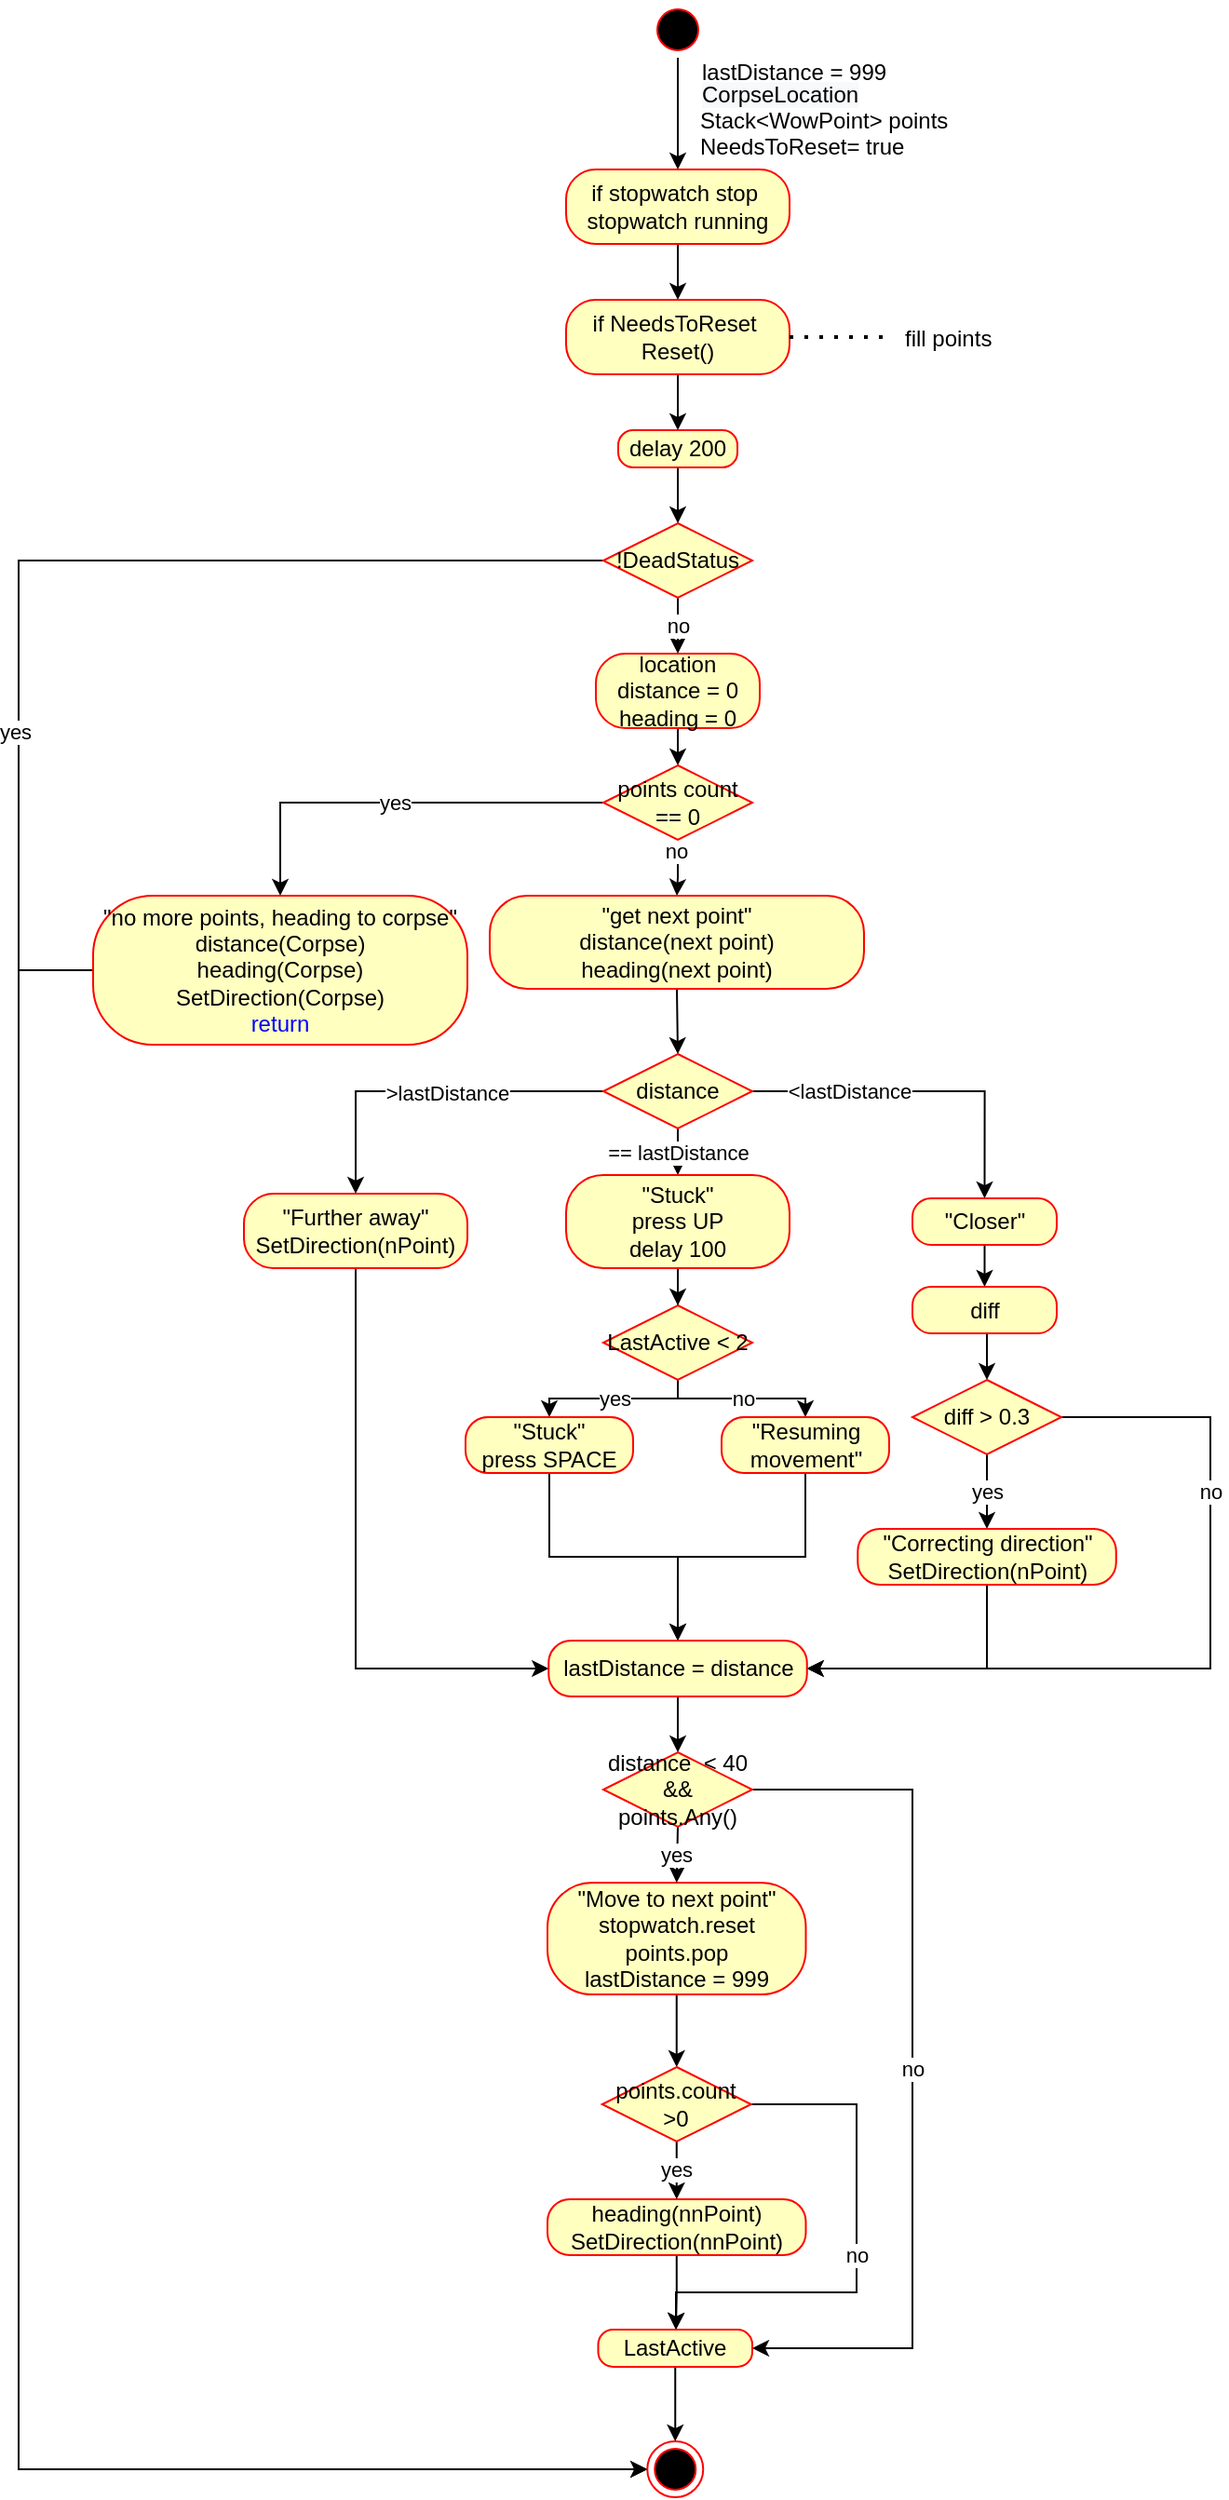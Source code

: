 <mxfile version="20.0.4" type="github">
  <diagram id="ESeWQcEwTvRX7gBMLoD0" name="Page-1">
    <mxGraphModel dx="1422" dy="762" grid="1" gridSize="10" guides="1" tooltips="1" connect="1" arrows="1" fold="1" page="1" pageScale="1" pageWidth="827" pageHeight="1169" math="0" shadow="0">
      <root>
        <mxCell id="0" />
        <mxCell id="1" parent="0" />
        <mxCell id="2fLFqzH-GrjsBNPmDIY3-5" style="edgeStyle=orthogonalEdgeStyle;rounded=0;orthogonalLoop=1;jettySize=auto;html=1;entryX=0.5;entryY=0;entryDx=0;entryDy=0;" edge="1" parent="1" source="2fLFqzH-GrjsBNPmDIY3-1" target="2fLFqzH-GrjsBNPmDIY3-3">
          <mxGeometry relative="1" as="geometry" />
        </mxCell>
        <mxCell id="2fLFqzH-GrjsBNPmDIY3-1" value="" style="ellipse;html=1;shape=startState;fillColor=#000000;strokeColor=#ff0000;" vertex="1" parent="1">
          <mxGeometry x="399" y="20" width="30" height="30" as="geometry" />
        </mxCell>
        <mxCell id="2fLFqzH-GrjsBNPmDIY3-7" style="edgeStyle=orthogonalEdgeStyle;rounded=0;orthogonalLoop=1;jettySize=auto;html=1;entryX=0.5;entryY=0;entryDx=0;entryDy=0;" edge="1" parent="1" source="2fLFqzH-GrjsBNPmDIY3-3" target="2fLFqzH-GrjsBNPmDIY3-6">
          <mxGeometry relative="1" as="geometry" />
        </mxCell>
        <mxCell id="2fLFqzH-GrjsBNPmDIY3-3" value="if stopwatch stop&amp;nbsp;&lt;br&gt;stopwatch running" style="rounded=1;whiteSpace=wrap;html=1;arcSize=40;fontColor=#000000;fillColor=#ffffc0;strokeColor=#ff0000;" vertex="1" parent="1">
          <mxGeometry x="354" y="110" width="120" height="40" as="geometry" />
        </mxCell>
        <mxCell id="2fLFqzH-GrjsBNPmDIY3-14" style="edgeStyle=orthogonalEdgeStyle;rounded=0;orthogonalLoop=1;jettySize=auto;html=1;entryX=0.5;entryY=0;entryDx=0;entryDy=0;" edge="1" parent="1" source="2fLFqzH-GrjsBNPmDIY3-6" target="2fLFqzH-GrjsBNPmDIY3-9">
          <mxGeometry relative="1" as="geometry" />
        </mxCell>
        <mxCell id="2fLFqzH-GrjsBNPmDIY3-6" value="if NeedsToReset&amp;nbsp;&lt;br&gt;Reset()" style="rounded=1;whiteSpace=wrap;html=1;arcSize=40;fontColor=#000000;fillColor=#ffffc0;strokeColor=#ff0000;" vertex="1" parent="1">
          <mxGeometry x="354" y="180" width="120" height="40" as="geometry" />
        </mxCell>
        <mxCell id="2fLFqzH-GrjsBNPmDIY3-8" value="NeedsToReset= true" style="text;strokeColor=none;fillColor=none;align=left;verticalAlign=top;spacingLeft=4;spacingRight=4;overflow=hidden;rotatable=0;points=[[0,0.5],[1,0.5]];portConstraint=eastwest;" vertex="1" parent="1">
          <mxGeometry x="420" y="84" width="130" height="26" as="geometry" />
        </mxCell>
        <mxCell id="2fLFqzH-GrjsBNPmDIY3-19" style="edgeStyle=orthogonalEdgeStyle;rounded=0;orthogonalLoop=1;jettySize=auto;html=1;exitX=0.5;exitY=1;exitDx=0;exitDy=0;entryX=0.5;entryY=0;entryDx=0;entryDy=0;" edge="1" parent="1" source="2fLFqzH-GrjsBNPmDIY3-9" target="2fLFqzH-GrjsBNPmDIY3-16">
          <mxGeometry relative="1" as="geometry" />
        </mxCell>
        <mxCell id="2fLFqzH-GrjsBNPmDIY3-9" value="delay 200" style="rounded=1;whiteSpace=wrap;html=1;arcSize=40;fontColor=#000000;fillColor=#ffffc0;strokeColor=#ff0000;" vertex="1" parent="1">
          <mxGeometry x="382" y="250" width="64" height="20" as="geometry" />
        </mxCell>
        <mxCell id="2fLFqzH-GrjsBNPmDIY3-11" value="Stack&lt;WowPoint&gt; points" style="text;strokeColor=none;fillColor=none;align=left;verticalAlign=top;spacingLeft=4;spacingRight=4;overflow=hidden;rotatable=0;points=[[0,0.5],[1,0.5]];portConstraint=eastwest;" vertex="1" parent="1">
          <mxGeometry x="420" y="70" width="150" height="26" as="geometry" />
        </mxCell>
        <mxCell id="2fLFqzH-GrjsBNPmDIY3-12" value="" style="endArrow=none;dashed=1;html=1;dashPattern=1 3;strokeWidth=2;rounded=0;exitX=1;exitY=0.5;exitDx=0;exitDy=0;" edge="1" parent="1" source="2fLFqzH-GrjsBNPmDIY3-6">
          <mxGeometry width="50" height="50" relative="1" as="geometry">
            <mxPoint x="560" y="240" as="sourcePoint" />
            <mxPoint x="530" y="200" as="targetPoint" />
          </mxGeometry>
        </mxCell>
        <mxCell id="2fLFqzH-GrjsBNPmDIY3-13" value="fill points" style="text;strokeColor=none;fillColor=none;align=left;verticalAlign=top;spacingLeft=4;spacingRight=4;overflow=hidden;rotatable=0;points=[[0,0.5],[1,0.5]];portConstraint=eastwest;" vertex="1" parent="1">
          <mxGeometry x="530" y="187" width="150" height="26" as="geometry" />
        </mxCell>
        <mxCell id="2fLFqzH-GrjsBNPmDIY3-21" style="edgeStyle=orthogonalEdgeStyle;rounded=0;orthogonalLoop=1;jettySize=auto;html=1;entryX=0;entryY=0.5;entryDx=0;entryDy=0;" edge="1" parent="1" source="2fLFqzH-GrjsBNPmDIY3-16" target="2fLFqzH-GrjsBNPmDIY3-20">
          <mxGeometry relative="1" as="geometry">
            <Array as="points">
              <mxPoint x="60" y="320" />
              <mxPoint x="60" y="1345" />
            </Array>
          </mxGeometry>
        </mxCell>
        <mxCell id="2fLFqzH-GrjsBNPmDIY3-22" value="yes" style="edgeLabel;html=1;align=center;verticalAlign=middle;resizable=0;points=[];" vertex="1" connectable="0" parent="2fLFqzH-GrjsBNPmDIY3-21">
          <mxGeometry x="-0.516" y="-2" relative="1" as="geometry">
            <mxPoint as="offset" />
          </mxGeometry>
        </mxCell>
        <mxCell id="2fLFqzH-GrjsBNPmDIY3-24" value="no" style="edgeStyle=orthogonalEdgeStyle;rounded=0;orthogonalLoop=1;jettySize=auto;html=1;entryX=0.5;entryY=0;entryDx=0;entryDy=0;" edge="1" parent="1" source="2fLFqzH-GrjsBNPmDIY3-16" target="2fLFqzH-GrjsBNPmDIY3-23">
          <mxGeometry relative="1" as="geometry" />
        </mxCell>
        <mxCell id="2fLFqzH-GrjsBNPmDIY3-16" value="!DeadStatus" style="rhombus;whiteSpace=wrap;html=1;fillColor=#ffffc0;strokeColor=#ff0000;" vertex="1" parent="1">
          <mxGeometry x="374" y="300" width="80" height="40" as="geometry" />
        </mxCell>
        <mxCell id="2fLFqzH-GrjsBNPmDIY3-20" value="" style="ellipse;html=1;shape=endState;fillColor=#000000;strokeColor=#ff0000;" vertex="1" parent="1">
          <mxGeometry x="397.63" y="1330" width="30" height="30" as="geometry" />
        </mxCell>
        <mxCell id="2fLFqzH-GrjsBNPmDIY3-29" style="edgeStyle=orthogonalEdgeStyle;rounded=0;orthogonalLoop=1;jettySize=auto;html=1;exitX=0.5;exitY=1;exitDx=0;exitDy=0;entryX=0.5;entryY=0;entryDx=0;entryDy=0;" edge="1" parent="1" source="2fLFqzH-GrjsBNPmDIY3-23" target="2fLFqzH-GrjsBNPmDIY3-26">
          <mxGeometry relative="1" as="geometry" />
        </mxCell>
        <mxCell id="2fLFqzH-GrjsBNPmDIY3-23" value="location&lt;br&gt;distance = 0&lt;br&gt;heading = 0" style="rounded=1;whiteSpace=wrap;html=1;arcSize=40;fontColor=#000000;fillColor=#ffffc0;strokeColor=#ff0000;" vertex="1" parent="1">
          <mxGeometry x="370" y="370" width="88" height="40" as="geometry" />
        </mxCell>
        <mxCell id="2fLFqzH-GrjsBNPmDIY3-30" value="yes" style="edgeStyle=orthogonalEdgeStyle;rounded=0;orthogonalLoop=1;jettySize=auto;html=1;entryX=0.5;entryY=0;entryDx=0;entryDy=0;" edge="1" parent="1" source="2fLFqzH-GrjsBNPmDIY3-26" target="2fLFqzH-GrjsBNPmDIY3-27">
          <mxGeometry relative="1" as="geometry" />
        </mxCell>
        <mxCell id="2fLFqzH-GrjsBNPmDIY3-32" style="edgeStyle=orthogonalEdgeStyle;rounded=0;orthogonalLoop=1;jettySize=auto;html=1;" edge="1" parent="1" source="2fLFqzH-GrjsBNPmDIY3-26" target="2fLFqzH-GrjsBNPmDIY3-31">
          <mxGeometry relative="1" as="geometry" />
        </mxCell>
        <mxCell id="2fLFqzH-GrjsBNPmDIY3-33" value="no" style="edgeLabel;html=1;align=center;verticalAlign=middle;resizable=0;points=[];" vertex="1" connectable="0" parent="2fLFqzH-GrjsBNPmDIY3-32">
          <mxGeometry x="-0.645" y="-1" relative="1" as="geometry">
            <mxPoint as="offset" />
          </mxGeometry>
        </mxCell>
        <mxCell id="2fLFqzH-GrjsBNPmDIY3-26" value="points count&lt;br&gt;== 0" style="rhombus;whiteSpace=wrap;html=1;fillColor=#ffffc0;strokeColor=#ff0000;" vertex="1" parent="1">
          <mxGeometry x="374" y="430" width="80" height="40" as="geometry" />
        </mxCell>
        <mxCell id="2fLFqzH-GrjsBNPmDIY3-37" style="edgeStyle=orthogonalEdgeStyle;rounded=0;orthogonalLoop=1;jettySize=auto;html=1;entryX=0.5;entryY=0;entryDx=0;entryDy=0;exitX=0.5;exitY=1;exitDx=0;exitDy=0;" edge="1" parent="1" source="2fLFqzH-GrjsBNPmDIY3-31" target="2fLFqzH-GrjsBNPmDIY3-36">
          <mxGeometry relative="1" as="geometry" />
        </mxCell>
        <mxCell id="2fLFqzH-GrjsBNPmDIY3-38" style="edgeStyle=orthogonalEdgeStyle;rounded=0;orthogonalLoop=1;jettySize=auto;html=1;fontColor=#0000FF;" edge="1" parent="1" source="2fLFqzH-GrjsBNPmDIY3-27" target="2fLFqzH-GrjsBNPmDIY3-20">
          <mxGeometry relative="1" as="geometry">
            <mxPoint x="160" y="620" as="targetPoint" />
            <Array as="points">
              <mxPoint x="60" y="540" />
              <mxPoint x="60" y="1345" />
            </Array>
          </mxGeometry>
        </mxCell>
        <mxCell id="2fLFqzH-GrjsBNPmDIY3-27" value="&quot;no more points, heading to corpse&quot;&lt;br&gt;distance(Corpse)&lt;br&gt;heading(Corpse)&lt;br&gt;SetDirection(Corpse)&lt;br&gt;&lt;font color=&quot;#0000ff&quot;&gt;return&lt;/font&gt;" style="rounded=1;whiteSpace=wrap;html=1;arcSize=40;fontColor=#000000;fillColor=#ffffc0;strokeColor=#ff0000;" vertex="1" parent="1">
          <mxGeometry x="100" y="500" width="201" height="80" as="geometry" />
        </mxCell>
        <mxCell id="2fLFqzH-GrjsBNPmDIY3-28" value="&lt;span style=&quot;color: rgb(0, 0, 0); font-family: Helvetica; font-size: 12px; font-style: normal; font-variant-ligatures: normal; font-variant-caps: normal; font-weight: 400; letter-spacing: normal; orphans: 2; text-align: center; text-indent: 0px; text-transform: none; widows: 2; word-spacing: 0px; -webkit-text-stroke-width: 0px; background-color: rgb(248, 249, 250); text-decoration-thickness: initial; text-decoration-style: initial; text-decoration-color: initial; float: none; display: inline !important;&quot;&gt;CorpseLocation&lt;/span&gt;" style="text;whiteSpace=wrap;html=1;" vertex="1" parent="1">
          <mxGeometry x="425" y="56" width="120" height="40" as="geometry" />
        </mxCell>
        <mxCell id="2fLFqzH-GrjsBNPmDIY3-31" value="&quot;get next point&quot;&lt;br&gt;distance(next point)&lt;br&gt;heading(next point)&lt;br&gt;" style="rounded=1;whiteSpace=wrap;html=1;arcSize=40;fontColor=#000000;fillColor=#ffffc0;strokeColor=#ff0000;" vertex="1" parent="1">
          <mxGeometry x="313" y="500" width="201" height="50" as="geometry" />
        </mxCell>
        <mxCell id="2fLFqzH-GrjsBNPmDIY3-34" value="lastDistance = 999" style="text;whiteSpace=wrap;html=1;" vertex="1" parent="1">
          <mxGeometry x="425" y="44" width="115" height="40" as="geometry" />
        </mxCell>
        <mxCell id="2fLFqzH-GrjsBNPmDIY3-41" style="edgeStyle=orthogonalEdgeStyle;rounded=0;orthogonalLoop=1;jettySize=auto;html=1;entryX=0.5;entryY=0;entryDx=0;entryDy=0;fontColor=#0000FF;" edge="1" parent="1" source="2fLFqzH-GrjsBNPmDIY3-36" target="2fLFqzH-GrjsBNPmDIY3-39">
          <mxGeometry relative="1" as="geometry" />
        </mxCell>
        <mxCell id="2fLFqzH-GrjsBNPmDIY3-42" value="&amp;gt;lastDistance" style="edgeLabel;html=1;align=center;verticalAlign=middle;resizable=0;points=[];fontColor=#000000;" vertex="1" connectable="0" parent="2fLFqzH-GrjsBNPmDIY3-41">
          <mxGeometry x="-0.107" y="1" relative="1" as="geometry">
            <mxPoint as="offset" />
          </mxGeometry>
        </mxCell>
        <mxCell id="2fLFqzH-GrjsBNPmDIY3-52" value="== lastDistance" style="edgeStyle=orthogonalEdgeStyle;rounded=0;orthogonalLoop=1;jettySize=auto;html=1;entryX=0.5;entryY=0;entryDx=0;entryDy=0;fontColor=#000000;" edge="1" parent="1" source="2fLFqzH-GrjsBNPmDIY3-36" target="2fLFqzH-GrjsBNPmDIY3-44">
          <mxGeometry relative="1" as="geometry" />
        </mxCell>
        <mxCell id="2fLFqzH-GrjsBNPmDIY3-54" style="edgeStyle=orthogonalEdgeStyle;rounded=0;orthogonalLoop=1;jettySize=auto;html=1;entryX=0.5;entryY=0;entryDx=0;entryDy=0;fontColor=#000000;" edge="1" parent="1" source="2fLFqzH-GrjsBNPmDIY3-36" target="2fLFqzH-GrjsBNPmDIY3-53">
          <mxGeometry relative="1" as="geometry" />
        </mxCell>
        <mxCell id="2fLFqzH-GrjsBNPmDIY3-55" value="&amp;lt;lastDistance" style="edgeLabel;html=1;align=center;verticalAlign=middle;resizable=0;points=[];fontColor=#000000;" vertex="1" connectable="0" parent="2fLFqzH-GrjsBNPmDIY3-54">
          <mxGeometry x="-0.433" relative="1" as="geometry">
            <mxPoint as="offset" />
          </mxGeometry>
        </mxCell>
        <mxCell id="2fLFqzH-GrjsBNPmDIY3-36" value="&lt;span style=&quot;text-align: left;&quot;&gt;distance&lt;/span&gt;" style="rhombus;whiteSpace=wrap;html=1;fillColor=#ffffc0;strokeColor=#ff0000;" vertex="1" parent="1">
          <mxGeometry x="374" y="585" width="80" height="40" as="geometry" />
        </mxCell>
        <mxCell id="2fLFqzH-GrjsBNPmDIY3-68" style="edgeStyle=orthogonalEdgeStyle;rounded=0;orthogonalLoop=1;jettySize=auto;html=1;exitX=0.5;exitY=1;exitDx=0;exitDy=0;entryX=0;entryY=0.5;entryDx=0;entryDy=0;fontColor=#000000;" edge="1" parent="1" source="2fLFqzH-GrjsBNPmDIY3-39" target="2fLFqzH-GrjsBNPmDIY3-63">
          <mxGeometry relative="1" as="geometry">
            <Array as="points">
              <mxPoint x="241" y="915" />
            </Array>
          </mxGeometry>
        </mxCell>
        <mxCell id="2fLFqzH-GrjsBNPmDIY3-39" value="&quot;Further away&quot;&lt;br&gt;SetDirection(nPoint)" style="rounded=1;whiteSpace=wrap;html=1;arcSize=40;fontColor=#000000;fillColor=#ffffc0;strokeColor=#ff0000;" vertex="1" parent="1">
          <mxGeometry x="181" y="660" width="120" height="40" as="geometry" />
        </mxCell>
        <mxCell id="2fLFqzH-GrjsBNPmDIY3-46" style="edgeStyle=orthogonalEdgeStyle;rounded=0;orthogonalLoop=1;jettySize=auto;html=1;entryX=0.5;entryY=0;entryDx=0;entryDy=0;fontColor=#000000;" edge="1" parent="1" source="2fLFqzH-GrjsBNPmDIY3-44" target="2fLFqzH-GrjsBNPmDIY3-45">
          <mxGeometry relative="1" as="geometry" />
        </mxCell>
        <mxCell id="2fLFqzH-GrjsBNPmDIY3-44" value="&quot;&lt;span style=&quot;text-align: left;&quot;&gt;Stuck&lt;/span&gt;&quot;&lt;br&gt;press UP&lt;br&gt;delay 100&lt;br&gt;" style="rounded=1;whiteSpace=wrap;html=1;arcSize=40;fontColor=#000000;fillColor=#ffffc0;strokeColor=#ff0000;" vertex="1" parent="1">
          <mxGeometry x="354" y="650" width="120" height="50" as="geometry" />
        </mxCell>
        <mxCell id="2fLFqzH-GrjsBNPmDIY3-50" value="yes" style="edgeStyle=orthogonalEdgeStyle;rounded=0;orthogonalLoop=1;jettySize=auto;html=1;exitX=0.5;exitY=1;exitDx=0;exitDy=0;entryX=0.5;entryY=0;entryDx=0;entryDy=0;fontColor=#000000;" edge="1" parent="1" source="2fLFqzH-GrjsBNPmDIY3-45" target="2fLFqzH-GrjsBNPmDIY3-47">
          <mxGeometry relative="1" as="geometry">
            <Array as="points">
              <mxPoint x="414" y="770" />
              <mxPoint x="345" y="770" />
            </Array>
          </mxGeometry>
        </mxCell>
        <mxCell id="2fLFqzH-GrjsBNPmDIY3-51" value="no" style="edgeStyle=orthogonalEdgeStyle;rounded=0;orthogonalLoop=1;jettySize=auto;html=1;entryX=0.5;entryY=0;entryDx=0;entryDy=0;fontColor=#000000;" edge="1" parent="1" source="2fLFqzH-GrjsBNPmDIY3-45" target="2fLFqzH-GrjsBNPmDIY3-49">
          <mxGeometry relative="1" as="geometry">
            <Array as="points">
              <mxPoint x="414" y="770" />
              <mxPoint x="483" y="770" />
            </Array>
          </mxGeometry>
        </mxCell>
        <mxCell id="2fLFqzH-GrjsBNPmDIY3-45" value="LastActive &amp;lt; 2" style="rhombus;whiteSpace=wrap;html=1;fillColor=#ffffc0;strokeColor=#ff0000;" vertex="1" parent="1">
          <mxGeometry x="374" y="720" width="80" height="40" as="geometry" />
        </mxCell>
        <mxCell id="2fLFqzH-GrjsBNPmDIY3-67" style="edgeStyle=orthogonalEdgeStyle;rounded=0;orthogonalLoop=1;jettySize=auto;html=1;exitX=0.5;exitY=1;exitDx=0;exitDy=0;fontColor=#000000;entryX=0.5;entryY=0;entryDx=0;entryDy=0;" edge="1" parent="1" source="2fLFqzH-GrjsBNPmDIY3-47" target="2fLFqzH-GrjsBNPmDIY3-63">
          <mxGeometry relative="1" as="geometry">
            <mxPoint x="420" y="900" as="targetPoint" />
          </mxGeometry>
        </mxCell>
        <mxCell id="2fLFqzH-GrjsBNPmDIY3-47" value="&quot;&lt;span style=&quot;text-align: left;&quot;&gt;Stuck&lt;/span&gt;&quot;&lt;br&gt;press SPACE" style="rounded=1;whiteSpace=wrap;html=1;arcSize=40;fontColor=#000000;fillColor=#ffffc0;strokeColor=#ff0000;" vertex="1" parent="1">
          <mxGeometry x="300" y="780" width="90" height="30" as="geometry" />
        </mxCell>
        <mxCell id="2fLFqzH-GrjsBNPmDIY3-66" style="edgeStyle=orthogonalEdgeStyle;rounded=0;orthogonalLoop=1;jettySize=auto;html=1;exitX=0.5;exitY=1;exitDx=0;exitDy=0;entryX=0.5;entryY=0;entryDx=0;entryDy=0;fontColor=#000000;" edge="1" parent="1" source="2fLFqzH-GrjsBNPmDIY3-49" target="2fLFqzH-GrjsBNPmDIY3-63">
          <mxGeometry relative="1" as="geometry" />
        </mxCell>
        <mxCell id="2fLFqzH-GrjsBNPmDIY3-49" value="&lt;span style=&quot;text-align: left;&quot;&gt;&quot;Resuming movement&quot;&lt;/span&gt;" style="rounded=1;whiteSpace=wrap;html=1;arcSize=40;fontColor=#000000;fillColor=#ffffc0;strokeColor=#ff0000;" vertex="1" parent="1">
          <mxGeometry x="437.5" y="780" width="90" height="30" as="geometry" />
        </mxCell>
        <mxCell id="2fLFqzH-GrjsBNPmDIY3-60" style="edgeStyle=orthogonalEdgeStyle;rounded=0;orthogonalLoop=1;jettySize=auto;html=1;exitX=0.5;exitY=1;exitDx=0;exitDy=0;entryX=0.5;entryY=0;entryDx=0;entryDy=0;fontColor=#000000;" edge="1" parent="1" source="2fLFqzH-GrjsBNPmDIY3-53" target="2fLFqzH-GrjsBNPmDIY3-56">
          <mxGeometry relative="1" as="geometry" />
        </mxCell>
        <mxCell id="2fLFqzH-GrjsBNPmDIY3-53" value="&quot;Closer&quot;" style="rounded=1;whiteSpace=wrap;html=1;arcSize=40;fontColor=#000000;fillColor=#ffffc0;strokeColor=#ff0000;" vertex="1" parent="1">
          <mxGeometry x="540" y="662.5" width="77.5" height="25" as="geometry" />
        </mxCell>
        <mxCell id="2fLFqzH-GrjsBNPmDIY3-61" style="edgeStyle=orthogonalEdgeStyle;rounded=0;orthogonalLoop=1;jettySize=auto;html=1;exitX=0.5;exitY=1;exitDx=0;exitDy=0;entryX=0.5;entryY=0;entryDx=0;entryDy=0;fontColor=#000000;" edge="1" parent="1" source="2fLFqzH-GrjsBNPmDIY3-56" target="2fLFqzH-GrjsBNPmDIY3-57">
          <mxGeometry relative="1" as="geometry" />
        </mxCell>
        <mxCell id="2fLFqzH-GrjsBNPmDIY3-56" value="diff" style="rounded=1;whiteSpace=wrap;html=1;arcSize=40;fontColor=#000000;fillColor=#ffffc0;strokeColor=#ff0000;" vertex="1" parent="1">
          <mxGeometry x="540" y="710" width="77.5" height="25" as="geometry" />
        </mxCell>
        <mxCell id="2fLFqzH-GrjsBNPmDIY3-62" value="yes" style="edgeStyle=orthogonalEdgeStyle;rounded=0;orthogonalLoop=1;jettySize=auto;html=1;entryX=0.5;entryY=0;entryDx=0;entryDy=0;fontColor=#000000;" edge="1" parent="1" source="2fLFqzH-GrjsBNPmDIY3-57" target="2fLFqzH-GrjsBNPmDIY3-59">
          <mxGeometry relative="1" as="geometry" />
        </mxCell>
        <mxCell id="2fLFqzH-GrjsBNPmDIY3-64" value="no" style="edgeStyle=orthogonalEdgeStyle;rounded=0;orthogonalLoop=1;jettySize=auto;html=1;entryX=1;entryY=0.5;entryDx=0;entryDy=0;fontColor=#000000;" edge="1" parent="1" source="2fLFqzH-GrjsBNPmDIY3-57" target="2fLFqzH-GrjsBNPmDIY3-63">
          <mxGeometry x="-0.444" relative="1" as="geometry">
            <Array as="points">
              <mxPoint x="700" y="780" />
              <mxPoint x="700" y="915" />
            </Array>
            <mxPoint as="offset" />
          </mxGeometry>
        </mxCell>
        <mxCell id="2fLFqzH-GrjsBNPmDIY3-57" value="diff &amp;gt; 0.3" style="rhombus;whiteSpace=wrap;html=1;fillColor=#ffffc0;strokeColor=#ff0000;" vertex="1" parent="1">
          <mxGeometry x="540" y="760" width="80" height="40" as="geometry" />
        </mxCell>
        <mxCell id="2fLFqzH-GrjsBNPmDIY3-65" style="edgeStyle=orthogonalEdgeStyle;rounded=0;orthogonalLoop=1;jettySize=auto;html=1;exitX=0.5;exitY=1;exitDx=0;exitDy=0;fontColor=#000000;entryX=1;entryY=0.5;entryDx=0;entryDy=0;" edge="1" parent="1" source="2fLFqzH-GrjsBNPmDIY3-59" target="2fLFqzH-GrjsBNPmDIY3-63">
          <mxGeometry relative="1" as="geometry">
            <mxPoint x="530" y="890" as="targetPoint" />
            <Array as="points">
              <mxPoint x="580" y="915" />
            </Array>
          </mxGeometry>
        </mxCell>
        <mxCell id="2fLFqzH-GrjsBNPmDIY3-59" value="&quot;Correcting direction&quot;&lt;br&gt;SetDirection(nPoint)" style="rounded=1;whiteSpace=wrap;html=1;arcSize=40;fontColor=#000000;fillColor=#ffffc0;strokeColor=#ff0000;" vertex="1" parent="1">
          <mxGeometry x="510.63" y="840" width="138.75" height="30" as="geometry" />
        </mxCell>
        <mxCell id="2fLFqzH-GrjsBNPmDIY3-73" style="edgeStyle=orthogonalEdgeStyle;rounded=0;orthogonalLoop=1;jettySize=auto;html=1;exitX=0.5;exitY=1;exitDx=0;exitDy=0;entryX=0.5;entryY=0;entryDx=0;entryDy=0;fontColor=#000000;" edge="1" parent="1" source="2fLFqzH-GrjsBNPmDIY3-63" target="2fLFqzH-GrjsBNPmDIY3-70">
          <mxGeometry relative="1" as="geometry" />
        </mxCell>
        <mxCell id="2fLFqzH-GrjsBNPmDIY3-63" value="lastDistance = distance" style="rounded=1;whiteSpace=wrap;html=1;arcSize=40;fontColor=#000000;fillColor=#ffffc0;strokeColor=#ff0000;" vertex="1" parent="1">
          <mxGeometry x="344.62" y="900" width="138.75" height="30" as="geometry" />
        </mxCell>
        <mxCell id="2fLFqzH-GrjsBNPmDIY3-77" style="edgeStyle=orthogonalEdgeStyle;rounded=0;orthogonalLoop=1;jettySize=auto;html=1;exitX=0.5;exitY=1;exitDx=0;exitDy=0;entryX=0.5;entryY=0;entryDx=0;entryDy=0;fontColor=#000000;" edge="1" parent="1" source="2fLFqzH-GrjsBNPmDIY3-69" target="2fLFqzH-GrjsBNPmDIY3-71">
          <mxGeometry relative="1" as="geometry" />
        </mxCell>
        <mxCell id="2fLFqzH-GrjsBNPmDIY3-69" value="&quot;Move to next point&quot;&lt;br&gt;stopwatch.reset&lt;br&gt;points.pop&lt;br&gt;lastDistance = 999" style="rounded=1;whiteSpace=wrap;html=1;arcSize=40;fontColor=#000000;fillColor=#ffffc0;strokeColor=#ff0000;" vertex="1" parent="1">
          <mxGeometry x="344" y="1030" width="138.75" height="60" as="geometry" />
        </mxCell>
        <mxCell id="2fLFqzH-GrjsBNPmDIY3-74" value="yes" style="edgeStyle=orthogonalEdgeStyle;rounded=0;orthogonalLoop=1;jettySize=auto;html=1;exitX=0.5;exitY=1;exitDx=0;exitDy=0;entryX=0.5;entryY=0;entryDx=0;entryDy=0;fontColor=#000000;" edge="1" parent="1" source="2fLFqzH-GrjsBNPmDIY3-70" target="2fLFqzH-GrjsBNPmDIY3-69">
          <mxGeometry relative="1" as="geometry" />
        </mxCell>
        <mxCell id="2fLFqzH-GrjsBNPmDIY3-76" value="no" style="edgeStyle=orthogonalEdgeStyle;rounded=0;orthogonalLoop=1;jettySize=auto;html=1;exitX=1;exitY=0.5;exitDx=0;exitDy=0;entryX=1;entryY=0.5;entryDx=0;entryDy=0;fontColor=#000000;" edge="1" parent="1" source="2fLFqzH-GrjsBNPmDIY3-70" target="2fLFqzH-GrjsBNPmDIY3-75">
          <mxGeometry relative="1" as="geometry">
            <Array as="points">
              <mxPoint x="540" y="980" />
              <mxPoint x="540" y="1280" />
            </Array>
          </mxGeometry>
        </mxCell>
        <mxCell id="2fLFqzH-GrjsBNPmDIY3-70" value="distance&amp;nbsp; &amp;lt; 40&lt;br&gt;&amp;amp;&amp;amp;&lt;br&gt;points.Any()" style="rhombus;whiteSpace=wrap;html=1;fillColor=#ffffc0;strokeColor=#ff0000;" vertex="1" parent="1">
          <mxGeometry x="374" y="960" width="80" height="40" as="geometry" />
        </mxCell>
        <mxCell id="2fLFqzH-GrjsBNPmDIY3-78" value="yes" style="edgeStyle=orthogonalEdgeStyle;rounded=0;orthogonalLoop=1;jettySize=auto;html=1;exitX=0.5;exitY=1;exitDx=0;exitDy=0;entryX=0.5;entryY=0;entryDx=0;entryDy=0;fontColor=#000000;" edge="1" parent="1" source="2fLFqzH-GrjsBNPmDIY3-71" target="2fLFqzH-GrjsBNPmDIY3-72">
          <mxGeometry relative="1" as="geometry" />
        </mxCell>
        <mxCell id="2fLFqzH-GrjsBNPmDIY3-80" value="no" style="edgeStyle=orthogonalEdgeStyle;rounded=0;orthogonalLoop=1;jettySize=auto;html=1;exitX=1;exitY=0.5;exitDx=0;exitDy=0;fontColor=#000000;" edge="1" parent="1" source="2fLFqzH-GrjsBNPmDIY3-71" target="2fLFqzH-GrjsBNPmDIY3-75">
          <mxGeometry relative="1" as="geometry">
            <Array as="points">
              <mxPoint x="510" y="1149" />
              <mxPoint x="510" y="1250" />
              <mxPoint x="413" y="1250" />
            </Array>
          </mxGeometry>
        </mxCell>
        <mxCell id="2fLFqzH-GrjsBNPmDIY3-71" value="points.count &amp;gt;0" style="rhombus;whiteSpace=wrap;html=1;fillColor=#ffffc0;strokeColor=#ff0000;" vertex="1" parent="1">
          <mxGeometry x="373.38" y="1129" width="80" height="40" as="geometry" />
        </mxCell>
        <mxCell id="2fLFqzH-GrjsBNPmDIY3-81" style="edgeStyle=orthogonalEdgeStyle;rounded=0;orthogonalLoop=1;jettySize=auto;html=1;exitX=0.5;exitY=1;exitDx=0;exitDy=0;fontColor=#000000;" edge="1" parent="1" source="2fLFqzH-GrjsBNPmDIY3-72">
          <mxGeometry relative="1" as="geometry">
            <mxPoint x="413" y="1270" as="targetPoint" />
          </mxGeometry>
        </mxCell>
        <mxCell id="2fLFqzH-GrjsBNPmDIY3-72" value="heading(nnPoint)&lt;br&gt;SetDirection(nnPoint)" style="rounded=1;whiteSpace=wrap;html=1;arcSize=40;fontColor=#000000;fillColor=#ffffc0;strokeColor=#ff0000;" vertex="1" parent="1">
          <mxGeometry x="344" y="1200" width="138.75" height="30" as="geometry" />
        </mxCell>
        <mxCell id="2fLFqzH-GrjsBNPmDIY3-82" style="edgeStyle=orthogonalEdgeStyle;rounded=0;orthogonalLoop=1;jettySize=auto;html=1;exitX=0.5;exitY=1;exitDx=0;exitDy=0;entryX=0.5;entryY=0;entryDx=0;entryDy=0;fontColor=#000000;" edge="1" parent="1" source="2fLFqzH-GrjsBNPmDIY3-75" target="2fLFqzH-GrjsBNPmDIY3-20">
          <mxGeometry relative="1" as="geometry" />
        </mxCell>
        <mxCell id="2fLFqzH-GrjsBNPmDIY3-75" value="LastActive" style="rounded=1;whiteSpace=wrap;html=1;arcSize=40;fontColor=#000000;fillColor=#ffffc0;strokeColor=#ff0000;" vertex="1" parent="1">
          <mxGeometry x="371.25" y="1270" width="82.75" height="20" as="geometry" />
        </mxCell>
      </root>
    </mxGraphModel>
  </diagram>
</mxfile>
